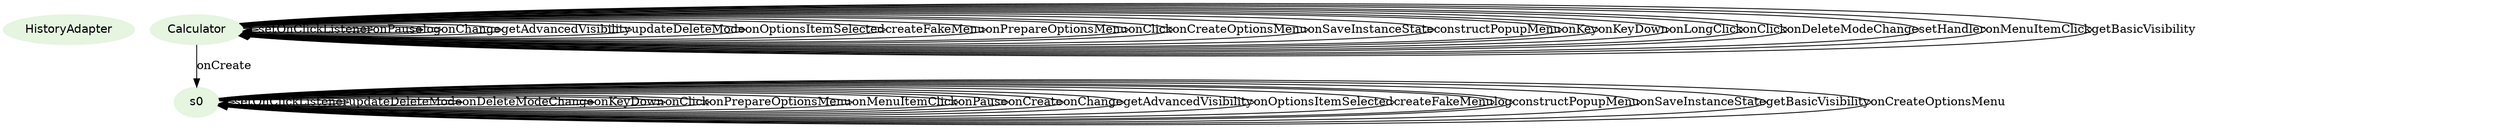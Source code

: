 digraph {
fontname="Helvetica";
node[style=filled, fontname="Helvetica", colorscheme=greens3, color=1];
HistoryAdapter;
Calculator;
s0;
s0 -> s0[label="setOnClickListener"];
Calculator -> Calculator[label="setOnClickListener"];
Calculator -> Calculator[label="onPause"];
s0 -> s0[label="updateDeleteMode"];
s0 -> s0[label="onDeleteModeChange"];
s0 -> s0[label="onKeyDown"];
s0 -> s0[label="onClick"];
s0 -> s0[label="onPrepareOptionsMenu"];
Calculator -> Calculator[label="log"];
Calculator -> Calculator[label="onChange"];
s0 -> s0[label="onMenuItemClick"];
Calculator -> s0[label="onCreate"];
s0 -> s0[label="onPause"];
Calculator -> Calculator[label="getAdvancedVisibility"];
Calculator -> Calculator[label="updateDeleteMode"];
Calculator -> Calculator[label="onOptionsItemSelected"];
s0 -> s0[label="onCreate"];
s0 -> s0[label="onChange"];
Calculator -> Calculator[label="createFakeMenu"];
Calculator -> Calculator[label="onPrepareOptionsMenu"];
Calculator -> Calculator[label="onClick"];
Calculator -> Calculator[label="onCreateOptionsMenu"];
Calculator -> Calculator[label="onSaveInstanceState"];
s0 -> s0[label="getAdvancedVisibility"];
Calculator -> Calculator[label="constructPopupMenu"];
Calculator -> Calculator[label="onKey"];
Calculator -> Calculator[label="onKeyDown"];
s0 -> s0[label="onOptionsItemSelected"];
s0 -> s0[label="createFakeMenu"];
Calculator -> Calculator[label="onLongClick"];
s0 -> s0[label="log"];
Calculator -> Calculator[label="onClick"];
Calculator -> Calculator[label="onDeleteModeChange"];
s0 -> s0[label="constructPopupMenu"];
s0 -> s0[label="onSaveInstanceState"];
s0 -> s0[label="getBasicVisibility"];
Calculator -> Calculator[label="setHandler"];
Calculator -> Calculator[label="onMenuItemClick"];
Calculator -> Calculator[label="getBasicVisibility"];
s0 -> s0[label="onCreateOptionsMenu"];
}